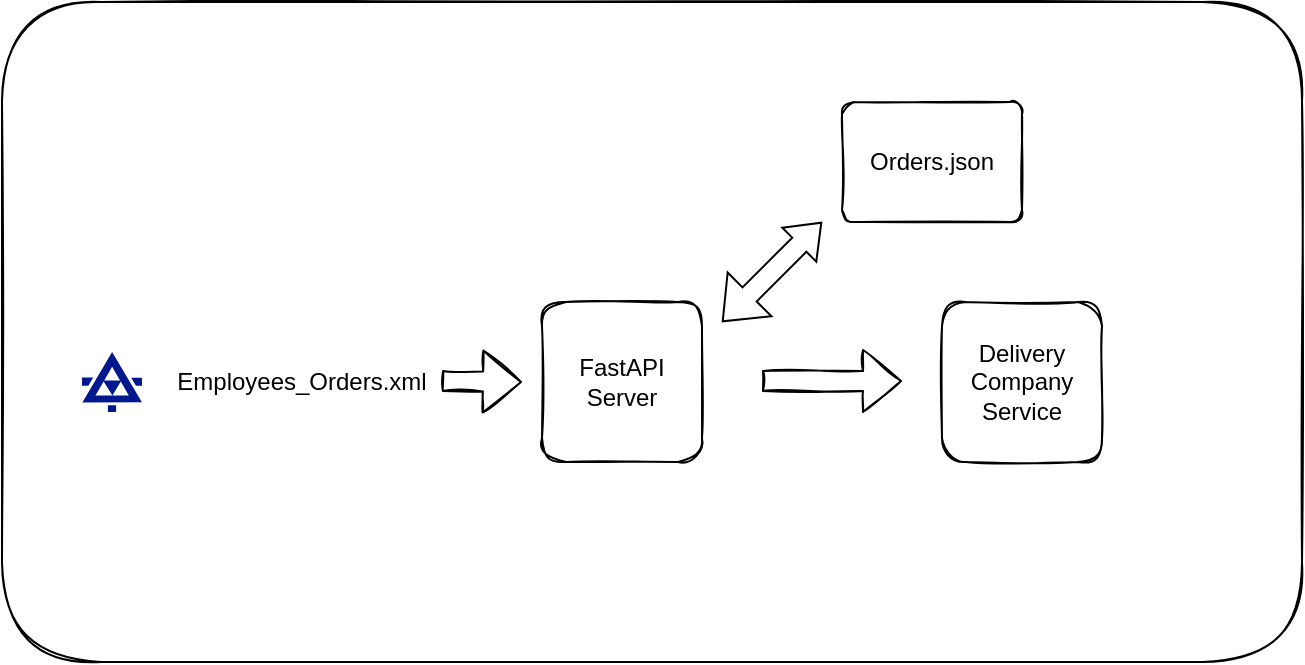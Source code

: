 <mxfile version="16.5.6" type="device"><diagram id="zKGNJliMOYrcuTRomx-3" name="Page-1"><mxGraphModel dx="1426" dy="691" grid="1" gridSize="10" guides="1" tooltips="1" connect="1" arrows="1" fold="1" page="1" pageScale="1" pageWidth="850" pageHeight="1100" math="0" shadow="0"><root><mxCell id="0"/><mxCell id="1" parent="0"/><mxCell id="rY4sPrYxoYXoqfiqcr_R-16" value="" style="rounded=1;whiteSpace=wrap;html=1;sketch=1;" vertex="1" parent="1"><mxGeometry x="100" y="100" width="650" height="330" as="geometry"/></mxCell><mxCell id="rY4sPrYxoYXoqfiqcr_R-1" value="FastAPI Server" style="whiteSpace=wrap;html=1;aspect=fixed;rounded=1;sketch=1;" vertex="1" parent="1"><mxGeometry x="370" y="250" width="80" height="80" as="geometry"/></mxCell><mxCell id="rY4sPrYxoYXoqfiqcr_R-6" value="" style="group;sketch=1;rounded=1;" vertex="1" connectable="0" parent="1"><mxGeometry x="140" y="275" width="140" height="30" as="geometry"/></mxCell><mxCell id="rY4sPrYxoYXoqfiqcr_R-2" value="Employees_Orders.xml" style="text;html=1;strokeColor=none;fillColor=none;align=center;verticalAlign=middle;whiteSpace=wrap;rounded=0;" vertex="1" parent="rY4sPrYxoYXoqfiqcr_R-6"><mxGeometry x="80" width="60" height="30" as="geometry"/></mxCell><mxCell id="rY4sPrYxoYXoqfiqcr_R-4" value="" style="sketch=0;aspect=fixed;pointerEvents=1;shadow=0;dashed=0;html=1;strokeColor=none;labelPosition=center;verticalLabelPosition=bottom;verticalAlign=top;align=center;fillColor=#00188D;shape=mxgraph.mscae.enterprise.xml_web_service" vertex="1" parent="rY4sPrYxoYXoqfiqcr_R-6"><mxGeometry width="30" height="30" as="geometry"/></mxCell><mxCell id="rY4sPrYxoYXoqfiqcr_R-8" value="Orders.json" style="rounded=1;whiteSpace=wrap;html=1;sketch=1;arcSize=10;" vertex="1" parent="1"><mxGeometry x="520" y="150" width="90" height="60" as="geometry"/></mxCell><mxCell id="rY4sPrYxoYXoqfiqcr_R-10" value="" style="shape=flexArrow;endArrow=classic;html=1;rounded=0;endWidth=13;endSize=4.85;startArrow=block;" edge="1" parent="1"><mxGeometry width="50" height="50" relative="1" as="geometry"><mxPoint x="460" y="260" as="sourcePoint"/><mxPoint x="510" y="210" as="targetPoint"/></mxGeometry></mxCell><mxCell id="rY4sPrYxoYXoqfiqcr_R-11" value="" style="shape=flexArrow;endArrow=classic;html=1;rounded=1;shadow=0;sketch=1;" edge="1" parent="1"><mxGeometry width="50" height="50" relative="1" as="geometry"><mxPoint x="480" y="289.5" as="sourcePoint"/><mxPoint x="550" y="289.5" as="targetPoint"/></mxGeometry></mxCell><mxCell id="rY4sPrYxoYXoqfiqcr_R-13" value="Delivery Company Service" style="whiteSpace=wrap;html=1;aspect=fixed;rounded=1;sketch=1;" vertex="1" parent="1"><mxGeometry x="570" y="250" width="80" height="80" as="geometry"/></mxCell><mxCell id="rY4sPrYxoYXoqfiqcr_R-14" value="" style="shape=flexArrow;endArrow=classic;html=1;rounded=1;shadow=0;sketch=1;" edge="1" parent="1"><mxGeometry width="50" height="50" relative="1" as="geometry"><mxPoint x="320" y="289.5" as="sourcePoint"/><mxPoint x="360" y="290" as="targetPoint"/></mxGeometry></mxCell></root></mxGraphModel></diagram></mxfile>